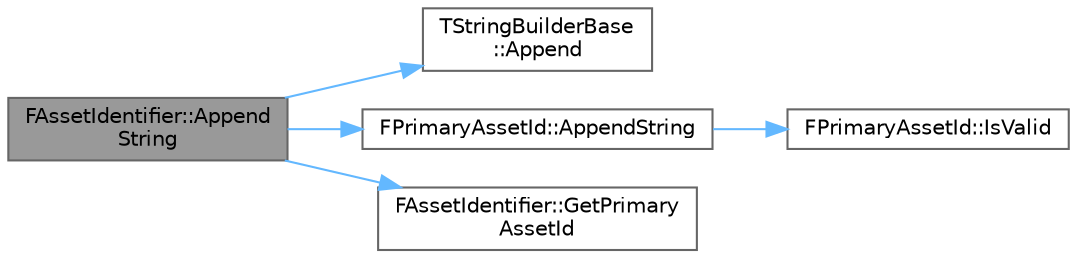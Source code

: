 digraph "FAssetIdentifier::AppendString"
{
 // INTERACTIVE_SVG=YES
 // LATEX_PDF_SIZE
  bgcolor="transparent";
  edge [fontname=Helvetica,fontsize=10,labelfontname=Helvetica,labelfontsize=10];
  node [fontname=Helvetica,fontsize=10,shape=box,height=0.2,width=0.4];
  rankdir="LR";
  Node1 [id="Node000001",label="FAssetIdentifier::Append\lString",height=0.2,width=0.4,color="gray40", fillcolor="grey60", style="filled", fontcolor="black",tooltip="Appends to the given builder the string version of this identifier in Package.Object::Name format."];
  Node1 -> Node2 [id="edge1_Node000001_Node000002",color="steelblue1",style="solid",tooltip=" "];
  Node2 [id="Node000002",label="TStringBuilderBase\l::Append",height=0.2,width=0.4,color="grey40", fillcolor="white", style="filled",URL="$d6/dbc/classTStringBuilderBase.html#aa69f1e13dce5e56e61aaa197bbf7a142",tooltip=" "];
  Node1 -> Node3 [id="edge2_Node000001_Node000003",color="steelblue1",style="solid",tooltip=" "];
  Node3 [id="Node000003",label="FPrimaryAssetId::AppendString",height=0.2,width=0.4,color="grey40", fillcolor="white", style="filled",URL="$d6/d42/structFPrimaryAssetId.html#a0f38b8c9a3ab84c585bec53d100782c1",tooltip="Appends to the given builder the string version of this identifier in Type:Name format."];
  Node3 -> Node4 [id="edge3_Node000003_Node000004",color="steelblue1",style="solid",tooltip=" "];
  Node4 [id="Node000004",label="FPrimaryAssetId::IsValid",height=0.2,width=0.4,color="grey40", fillcolor="white", style="filled",URL="$d6/d42/structFPrimaryAssetId.html#a0877d9a4380f78ade38ff2de757c443c",tooltip="Returns true if this is a valid identifier."];
  Node1 -> Node5 [id="edge4_Node000001_Node000005",color="steelblue1",style="solid",tooltip=" "];
  Node5 [id="Node000005",label="FAssetIdentifier::GetPrimary\lAssetId",height=0.2,width=0.4,color="grey40", fillcolor="white", style="filled",URL="$da/d0e/structFAssetIdentifier.html#a22d54c677bfd15fe681fa9bc4ef07dfe",tooltip="Returns primary asset id for this identifier, if valid."];
}
